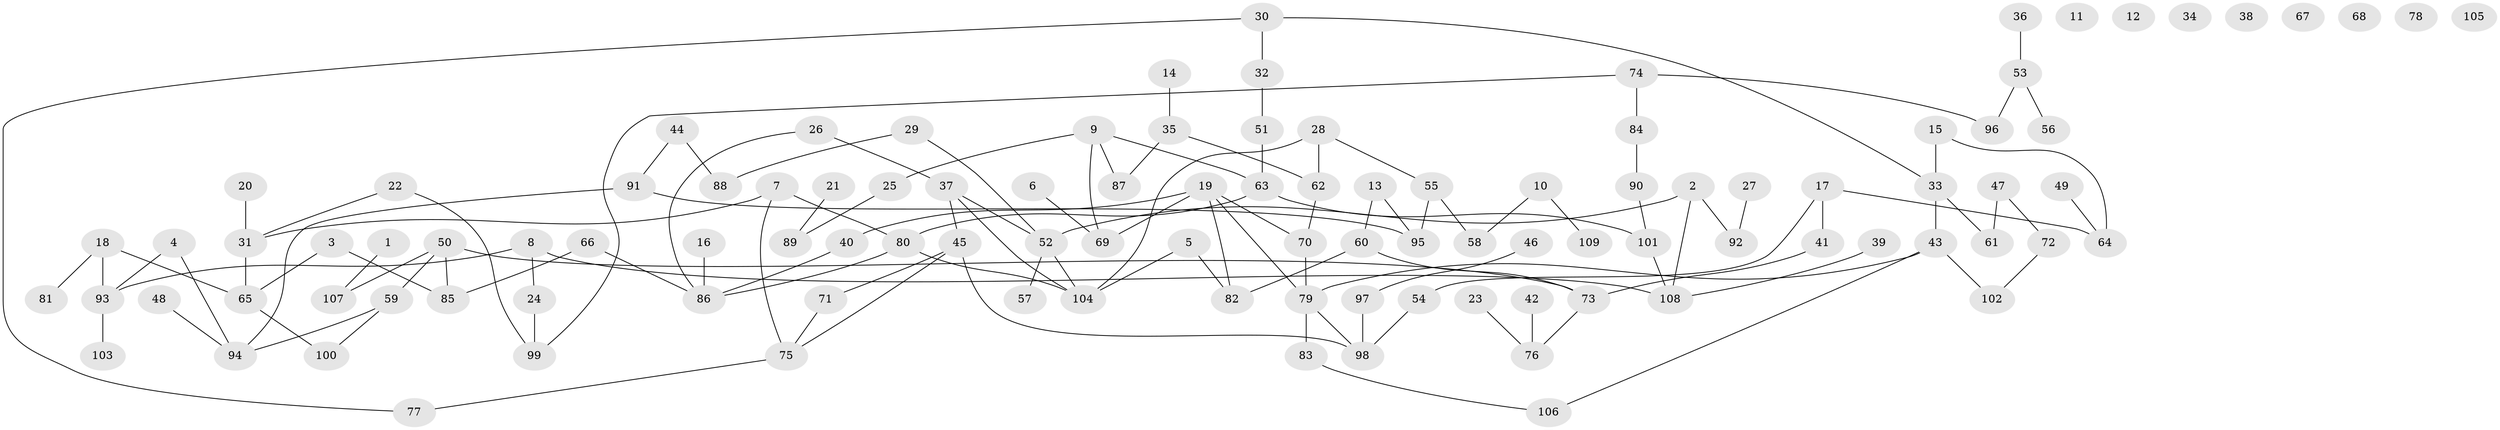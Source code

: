 // coarse degree distribution, {1: 0.21568627450980393, 3: 0.17647058823529413, 5: 0.1568627450980392, 2: 0.13725490196078433, 6: 0.0392156862745098, 0: 0.1568627450980392, 4: 0.09803921568627451, 8: 0.0196078431372549}
// Generated by graph-tools (version 1.1) at 2025/16/03/04/25 18:16:32]
// undirected, 109 vertices, 127 edges
graph export_dot {
graph [start="1"]
  node [color=gray90,style=filled];
  1;
  2;
  3;
  4;
  5;
  6;
  7;
  8;
  9;
  10;
  11;
  12;
  13;
  14;
  15;
  16;
  17;
  18;
  19;
  20;
  21;
  22;
  23;
  24;
  25;
  26;
  27;
  28;
  29;
  30;
  31;
  32;
  33;
  34;
  35;
  36;
  37;
  38;
  39;
  40;
  41;
  42;
  43;
  44;
  45;
  46;
  47;
  48;
  49;
  50;
  51;
  52;
  53;
  54;
  55;
  56;
  57;
  58;
  59;
  60;
  61;
  62;
  63;
  64;
  65;
  66;
  67;
  68;
  69;
  70;
  71;
  72;
  73;
  74;
  75;
  76;
  77;
  78;
  79;
  80;
  81;
  82;
  83;
  84;
  85;
  86;
  87;
  88;
  89;
  90;
  91;
  92;
  93;
  94;
  95;
  96;
  97;
  98;
  99;
  100;
  101;
  102;
  103;
  104;
  105;
  106;
  107;
  108;
  109;
  1 -- 107;
  2 -- 52;
  2 -- 92;
  2 -- 108;
  3 -- 65;
  3 -- 85;
  4 -- 93;
  4 -- 94;
  5 -- 82;
  5 -- 104;
  6 -- 69;
  7 -- 31;
  7 -- 75;
  7 -- 80;
  8 -- 24;
  8 -- 93;
  8 -- 108;
  9 -- 25;
  9 -- 63;
  9 -- 69;
  9 -- 87;
  10 -- 58;
  10 -- 109;
  13 -- 60;
  13 -- 95;
  14 -- 35;
  15 -- 33;
  15 -- 64;
  16 -- 86;
  17 -- 41;
  17 -- 54;
  17 -- 64;
  18 -- 65;
  18 -- 81;
  18 -- 93;
  19 -- 40;
  19 -- 69;
  19 -- 70;
  19 -- 79;
  19 -- 82;
  20 -- 31;
  21 -- 89;
  22 -- 31;
  22 -- 99;
  23 -- 76;
  24 -- 99;
  25 -- 89;
  26 -- 37;
  26 -- 86;
  27 -- 92;
  28 -- 55;
  28 -- 62;
  28 -- 104;
  29 -- 52;
  29 -- 88;
  30 -- 32;
  30 -- 33;
  30 -- 77;
  31 -- 65;
  32 -- 51;
  33 -- 43;
  33 -- 61;
  35 -- 62;
  35 -- 87;
  36 -- 53;
  37 -- 45;
  37 -- 52;
  37 -- 104;
  39 -- 108;
  40 -- 86;
  41 -- 73;
  42 -- 76;
  43 -- 79;
  43 -- 102;
  43 -- 106;
  44 -- 88;
  44 -- 91;
  45 -- 71;
  45 -- 75;
  45 -- 98;
  46 -- 97;
  47 -- 61;
  47 -- 72;
  48 -- 94;
  49 -- 64;
  50 -- 59;
  50 -- 73;
  50 -- 85;
  50 -- 107;
  51 -- 63;
  52 -- 57;
  52 -- 104;
  53 -- 56;
  53 -- 96;
  54 -- 98;
  55 -- 58;
  55 -- 95;
  59 -- 94;
  59 -- 100;
  60 -- 73;
  60 -- 82;
  62 -- 70;
  63 -- 80;
  63 -- 101;
  65 -- 100;
  66 -- 85;
  66 -- 86;
  70 -- 79;
  71 -- 75;
  72 -- 102;
  73 -- 76;
  74 -- 84;
  74 -- 96;
  74 -- 99;
  75 -- 77;
  79 -- 83;
  79 -- 98;
  80 -- 86;
  80 -- 104;
  83 -- 106;
  84 -- 90;
  90 -- 101;
  91 -- 94;
  91 -- 95;
  93 -- 103;
  97 -- 98;
  101 -- 108;
}
